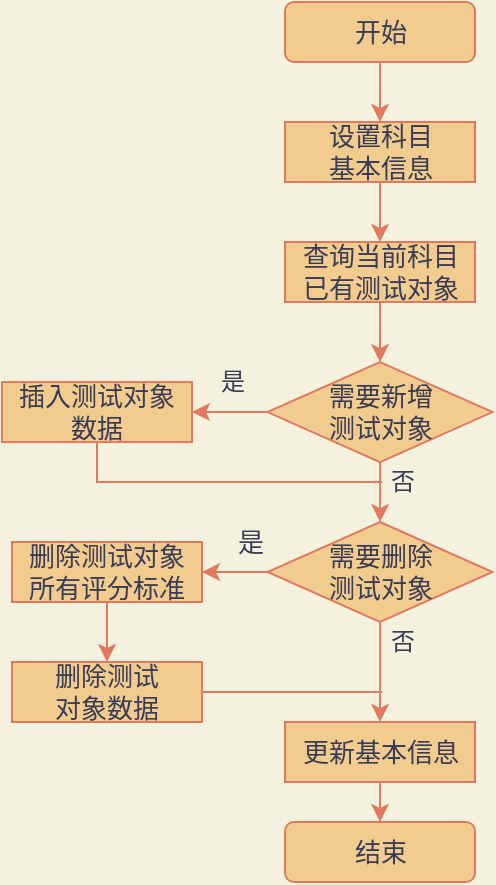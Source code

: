 <mxfile version="18.0.6" type="device"><diagram id="V0e6SX5maK6ppRa_OoJ9" name="第 1 页"><mxGraphModel dx="1929" dy="844" grid="1" gridSize="10" guides="1" tooltips="1" connect="1" arrows="1" fold="1" page="1" pageScale="1" pageWidth="827" pageHeight="1169" background="#F4F1DE" math="0" shadow="0"><root><mxCell id="0"/><mxCell id="1" parent="0"/><mxCell id="qV5i1DlK3sicW18JUYoC-1" value="" style="edgeStyle=orthogonalEdgeStyle;rounded=0;orthogonalLoop=1;jettySize=auto;html=1;strokeColor=#E07A5F;fontColor=#393C56;fontSize=13;exitX=0.5;exitY=1;exitDx=0;exitDy=0;labelBackgroundColor=#F4F1DE;" parent="1" source="qV5i1DlK3sicW18JUYoC-17" target="qV5i1DlK3sicW18JUYoC-3" edge="1"><mxGeometry relative="1" as="geometry"><mxPoint x="-248.5" y="90" as="sourcePoint"/></mxGeometry></mxCell><mxCell id="qV5i1DlK3sicW18JUYoC-2" value="" style="edgeStyle=orthogonalEdgeStyle;rounded=0;sketch=0;orthogonalLoop=1;jettySize=auto;html=1;fontFamily=Helvetica;fontSize=13;fontColor=#393C56;endArrow=classic;endFill=1;strokeColor=#E07A5F;strokeWidth=1;fillColor=#F2CC8F;labelBackgroundColor=#F4F1DE;" parent="1" source="qV5i1DlK3sicW18JUYoC-3" target="qV5i1DlK3sicW18JUYoC-19" edge="1"><mxGeometry relative="1" as="geometry"/></mxCell><mxCell id="qV5i1DlK3sicW18JUYoC-3" value="设置科目&lt;br&gt;基本信息" style="whiteSpace=wrap;html=1;strokeWidth=1;fillColor=#F2CC8F;strokeColor=#E07A5F;fontColor=#393C56;fontSize=13;" parent="1" vertex="1"><mxGeometry x="-308.5" y="130" width="95" height="30" as="geometry"/></mxCell><mxCell id="qV5i1DlK3sicW18JUYoC-51" value="" style="edgeStyle=orthogonalEdgeStyle;rounded=0;orthogonalLoop=1;jettySize=auto;html=1;strokeColor=#E07A5F;fontColor=#393C56;labelBackgroundColor=#F4F1DE;" parent="1" source="qV5i1DlK3sicW18JUYoC-6" target="qV5i1DlK3sicW18JUYoC-8" edge="1"><mxGeometry relative="1" as="geometry"/></mxCell><mxCell id="qV5i1DlK3sicW18JUYoC-53" value="" style="edgeStyle=orthogonalEdgeStyle;rounded=0;orthogonalLoop=1;jettySize=auto;html=1;strokeColor=#E07A5F;fontColor=#393C56;labelBackgroundColor=#F4F1DE;" parent="1" source="qV5i1DlK3sicW18JUYoC-6" target="qV5i1DlK3sicW18JUYoC-12" edge="1"><mxGeometry relative="1" as="geometry"/></mxCell><mxCell id="qV5i1DlK3sicW18JUYoC-6" value="需要新增&lt;br&gt;测试对象" style="rhombus;whiteSpace=wrap;html=1;strokeWidth=1;fillColor=#F2CC8F;strokeColor=#E07A5F;fontColor=#393C56;fontSize=13;" parent="1" vertex="1"><mxGeometry x="-317.25" y="250.04" width="112.5" height="50" as="geometry"/></mxCell><mxCell id="qV5i1DlK3sicW18JUYoC-56" value="" style="edgeStyle=orthogonalEdgeStyle;rounded=0;orthogonalLoop=1;jettySize=auto;html=1;endArrow=none;endFill=0;strokeColor=#E07A5F;fontColor=#393C56;labelBackgroundColor=#F4F1DE;" parent="1" source="qV5i1DlK3sicW18JUYoC-8" edge="1"><mxGeometry relative="1" as="geometry"><mxPoint x="-260" y="310" as="targetPoint"/><Array as="points"><mxPoint x="-402" y="310"/></Array></mxGeometry></mxCell><mxCell id="qV5i1DlK3sicW18JUYoC-8" value="插入测试对象&lt;br&gt;数据" style="whiteSpace=wrap;html=1;strokeWidth=1;fillColor=#F2CC8F;strokeColor=#E07A5F;fontColor=#393C56;fontSize=13;" parent="1" vertex="1"><mxGeometry x="-450" y="260.04" width="95" height="30" as="geometry"/></mxCell><mxCell id="qV5i1DlK3sicW18JUYoC-9" value="是" style="text;html=1;align=center;verticalAlign=middle;resizable=0;points=[];autosize=1;strokeColor=none;fillColor=none;fontColor=#393C56;fontSize=13;" parent="1" vertex="1"><mxGeometry x="-341" y="330.0" width="30" height="20" as="geometry"/></mxCell><mxCell id="qV5i1DlK3sicW18JUYoC-42" value="" style="edgeStyle=orthogonalEdgeStyle;rounded=0;orthogonalLoop=1;jettySize=auto;html=1;strokeColor=#E07A5F;fontColor=#393C56;entryX=0.5;entryY=0;entryDx=0;entryDy=0;labelBackgroundColor=#F4F1DE;" parent="1" source="qV5i1DlK3sicW18JUYoC-12" target="qV5i1DlK3sicW18JUYoC-46" edge="1"><mxGeometry relative="1" as="geometry"><mxPoint x="-261" y="410" as="targetPoint"/></mxGeometry></mxCell><mxCell id="qV5i1DlK3sicW18JUYoC-57" value="" style="edgeStyle=orthogonalEdgeStyle;rounded=0;orthogonalLoop=1;jettySize=auto;html=1;endArrow=classic;endFill=1;strokeColor=#E07A5F;fontColor=#393C56;labelBackgroundColor=#F4F1DE;" parent="1" source="qV5i1DlK3sicW18JUYoC-12" target="qV5i1DlK3sicW18JUYoC-41" edge="1"><mxGeometry relative="1" as="geometry"/></mxCell><mxCell id="qV5i1DlK3sicW18JUYoC-12" value="需要删除&lt;br&gt;测试对象" style="rhombus;whiteSpace=wrap;html=1;strokeWidth=1;fillColor=#F2CC8F;strokeColor=#E07A5F;fontColor=#393C56;fontSize=13;" parent="1" vertex="1"><mxGeometry x="-317.25" y="330" width="112.5" height="50" as="geometry"/></mxCell><mxCell id="qV5i1DlK3sicW18JUYoC-17" value="开始" style="rounded=1;whiteSpace=wrap;html=1;sketch=0;fontFamily=Helvetica;fontSize=13;fontColor=#393C56;strokeColor=#E07A5F;fillColor=#F2CC8F;strokeWidth=1;" parent="1" vertex="1"><mxGeometry x="-308.5" y="70" width="95" height="30" as="geometry"/></mxCell><mxCell id="qV5i1DlK3sicW18JUYoC-49" value="" style="edgeStyle=orthogonalEdgeStyle;rounded=0;orthogonalLoop=1;jettySize=auto;html=1;strokeColor=#E07A5F;fontColor=#393C56;labelBackgroundColor=#F4F1DE;" parent="1" source="qV5i1DlK3sicW18JUYoC-19" target="qV5i1DlK3sicW18JUYoC-6" edge="1"><mxGeometry relative="1" as="geometry"/></mxCell><mxCell id="qV5i1DlK3sicW18JUYoC-19" value="查询当前科目&lt;br&gt;已有测试对象" style="whiteSpace=wrap;html=1;fontColor=#393C56;strokeColor=#E07A5F;strokeWidth=1;fillColor=#F2CC8F;fontSize=13;" parent="1" vertex="1"><mxGeometry x="-308.5" y="190" width="95" height="30" as="geometry"/></mxCell><mxCell id="qV5i1DlK3sicW18JUYoC-25" value="结束" style="rounded=1;whiteSpace=wrap;html=1;sketch=0;fontFamily=Helvetica;fontSize=13;fontColor=#393C56;strokeColor=#E07A5F;strokeWidth=1;fillColor=#F2CC8F;" parent="1" vertex="1"><mxGeometry x="-308.5" y="480" width="95" height="30" as="geometry"/></mxCell><mxCell id="qV5i1DlK3sicW18JUYoC-44" value="" style="edgeStyle=orthogonalEdgeStyle;rounded=0;orthogonalLoop=1;jettySize=auto;html=1;strokeColor=#E07A5F;fontColor=#393C56;labelBackgroundColor=#F4F1DE;" parent="1" source="qV5i1DlK3sicW18JUYoC-41" target="qV5i1DlK3sicW18JUYoC-43" edge="1"><mxGeometry relative="1" as="geometry"/></mxCell><mxCell id="qV5i1DlK3sicW18JUYoC-41" value="删除测试对象&lt;br&gt;所有评分标准" style="whiteSpace=wrap;html=1;fontSize=13;fontColor=#393C56;strokeColor=#E07A5F;strokeWidth=1;fillColor=#F2CC8F;" parent="1" vertex="1"><mxGeometry x="-445" y="340.0" width="95" height="30" as="geometry"/></mxCell><mxCell id="qV5i1DlK3sicW18JUYoC-62" value="" style="edgeStyle=orthogonalEdgeStyle;rounded=0;sketch=0;orthogonalLoop=1;jettySize=auto;html=1;fontColor=#393C56;strokeColor=#E07A5F;fillColor=#F2CC8F;endArrow=none;endFill=0;labelBackgroundColor=#F4F1DE;" parent="1" source="qV5i1DlK3sicW18JUYoC-43" edge="1"><mxGeometry relative="1" as="geometry"><mxPoint x="-260" y="415" as="targetPoint"/><Array as="points"><mxPoint x="-260" y="415"/></Array></mxGeometry></mxCell><mxCell id="qV5i1DlK3sicW18JUYoC-43" value="删除测试&lt;br&gt;对象数据" style="whiteSpace=wrap;html=1;fontSize=13;fontColor=#393C56;strokeColor=#E07A5F;strokeWidth=1;fillColor=#F2CC8F;" parent="1" vertex="1"><mxGeometry x="-445" y="400.0" width="95" height="30" as="geometry"/></mxCell><mxCell id="qV5i1DlK3sicW18JUYoC-48" value="" style="edgeStyle=orthogonalEdgeStyle;rounded=0;orthogonalLoop=1;jettySize=auto;html=1;strokeColor=#E07A5F;fontColor=#393C56;labelBackgroundColor=#F4F1DE;" parent="1" source="qV5i1DlK3sicW18JUYoC-46" target="qV5i1DlK3sicW18JUYoC-25" edge="1"><mxGeometry relative="1" as="geometry"/></mxCell><mxCell id="qV5i1DlK3sicW18JUYoC-46" value="更新基本信息" style="whiteSpace=wrap;html=1;fontSize=13;fontColor=#393C56;strokeColor=#E07A5F;strokeWidth=1;fillColor=#F2CC8F;" parent="1" vertex="1"><mxGeometry x="-308.5" y="430" width="95" height="30" as="geometry"/></mxCell><mxCell id="qV5i1DlK3sicW18JUYoC-52" value="是" style="text;html=1;align=center;verticalAlign=middle;resizable=0;points=[];autosize=1;strokeColor=none;fillColor=none;fontColor=#393C56;" parent="1" vertex="1"><mxGeometry x="-350" y="250.04" width="30" height="20" as="geometry"/></mxCell><mxCell id="qV5i1DlK3sicW18JUYoC-60" value="否" style="text;html=1;align=center;verticalAlign=middle;resizable=0;points=[];autosize=1;strokeColor=none;fillColor=none;fontColor=#393C56;" parent="1" vertex="1"><mxGeometry x="-265" y="380" width="30" height="20" as="geometry"/></mxCell><mxCell id="qV5i1DlK3sicW18JUYoC-61" value="否" style="text;html=1;align=center;verticalAlign=middle;resizable=0;points=[];autosize=1;strokeColor=none;fillColor=none;fontColor=#393C56;" parent="1" vertex="1"><mxGeometry x="-265" y="300" width="30" height="20" as="geometry"/></mxCell></root></mxGraphModel></diagram></mxfile>